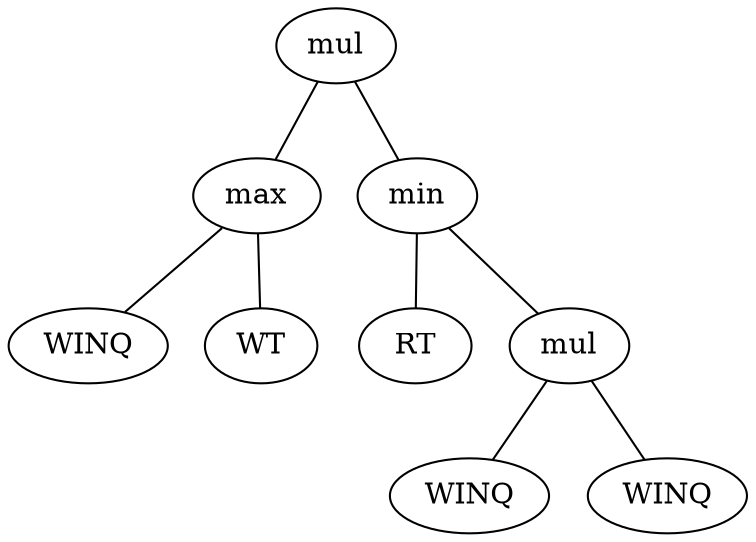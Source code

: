 graph G {
graph [dpi=300];
0 [label=mul];
1 [label=max];
2 [label=WINQ];
3 [label=WT];
4 [label=min];
5 [label=RT];
6 [label=mul];
7 [label=WINQ];
8 [label=WINQ];
0 -- 1;
1 -- 2;
1 -- 3;
0 -- 4;
4 -- 5;
4 -- 6;
6 -- 7;
6 -- 8;
}
